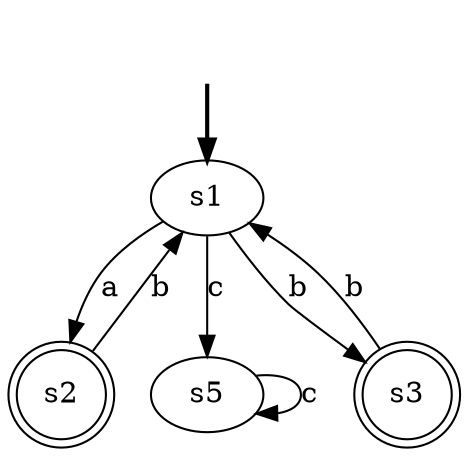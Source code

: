 digraph {
	fake [style=invisible]
	s2 [shape=doublecircle]
	s5
	s1 [root=true]
	s3 [shape=doublecircle]
	fake -> s1 [style=bold]
	s3 -> s1 [label=b]
	s2 -> s1 [label=b]
	s5 -> s5 [label=c]
	s1 -> s2 [label=a]
	s1 -> s5 [label=c]
	s1 -> s3 [label=b]
}
